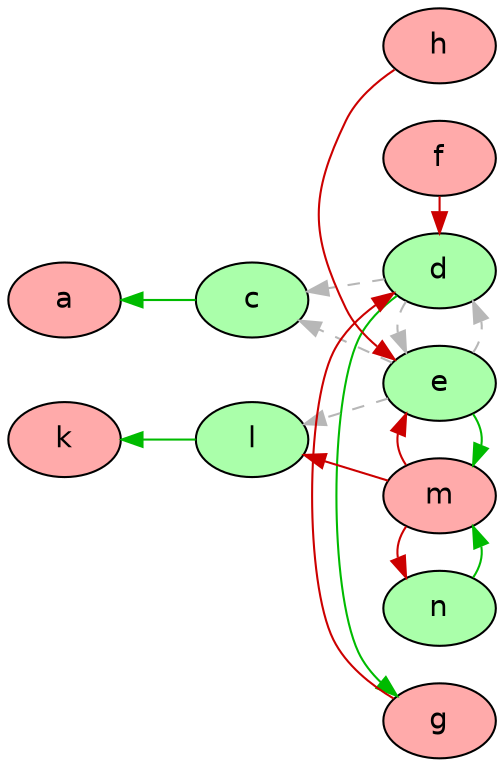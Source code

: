 digraph G {
  rankdir="LR"
  node [shape=oval style=filled fontname=Helvetica fontsize=14]
  node [fillcolor="#AAFFAA" fontcolor="#000000"] c l d e n;
  node [fillcolor="#FFAAAA" fontcolor="#000000"] a k m f g h;
  edge [dir=forward, color="#00BB00", style="solid"]
        "c" -> "a";
        "l" -> "k";
        "e" -> "m";
        "d" -> "g";
        "n" -> "m";
  edge [dir=forward, color="#b7b7b7", style="dashed"]
        "d" -> "c";
        "e" -> "c";
        "e" -> "l";
        "e" -> "d";
        "d" -> "e";
  edge [dir=forward, color="#CC0000", style="solid"]
        "m" -> "l";
        "m" -> "e";
        "f" -> "d";
        "g" -> "d";
        "h" -> "e";
        "m" -> "n";

  {rank = min; a; k}
  {rank = same; c; l}
  {rank = max; d; e; m; f; g; h; n}
}